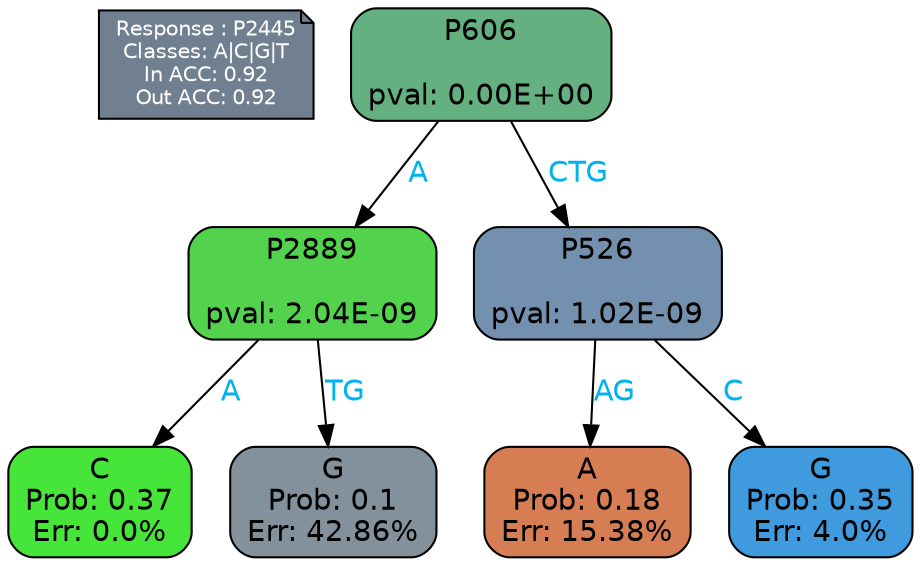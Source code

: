 digraph Tree {
node [shape=box, style="filled, rounded", color="black", fontname=helvetica] ;
graph [ranksep=equally, splines=polylines, bgcolor=transparent, dpi=600] ;
edge [fontname=helvetica] ;
LEGEND [label="Response : P2445
Classes: A|C|G|T
In ACC: 0.92
Out ACC: 0.92
",shape=note,align=left,style=filled,fillcolor="slategray",fontcolor="white",fontsize=10];1 [label="P606

pval: 0.00E+00", fillcolor="#64b081"] ;
2 [label="P2889

pval: 2.04E-09", fillcolor="#53d34d"] ;
3 [label="C
Prob: 0.37
Err: 0.0%", fillcolor="#47e539"] ;
4 [label="G
Prob: 0.1
Err: 42.86%", fillcolor="#82919b"] ;
5 [label="P526

pval: 1.02E-09", fillcolor="#7391ae"] ;
6 [label="A
Prob: 0.18
Err: 15.38%", fillcolor="#d67d53"] ;
7 [label="G
Prob: 0.35
Err: 4.0%", fillcolor="#3f9bde"] ;
1 -> 2 [label="A",fontcolor=deepskyblue2] ;
1 -> 5 [label="CTG",fontcolor=deepskyblue2] ;
2 -> 3 [label="A",fontcolor=deepskyblue2] ;
2 -> 4 [label="TG",fontcolor=deepskyblue2] ;
5 -> 6 [label="AG",fontcolor=deepskyblue2] ;
5 -> 7 [label="C",fontcolor=deepskyblue2] ;
{rank = same; 3;4;6;7;}{rank = same; LEGEND;1;}}